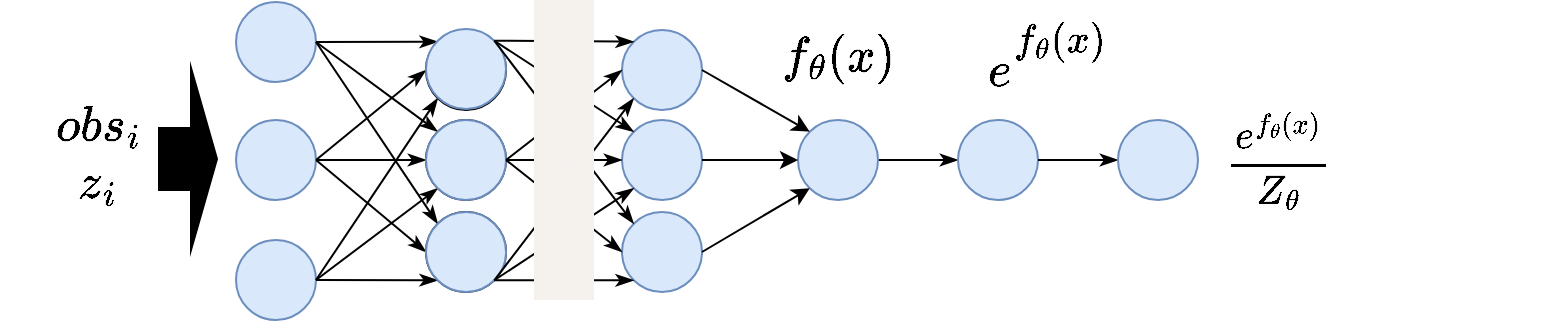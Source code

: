 <mxfile version="20.8.16" type="github">
  <diagram name="Page-1" id="G-G4V4dbzoBnQzKpbB__">
    <mxGraphModel dx="1014" dy="847" grid="1" gridSize="10" guides="1" tooltips="1" connect="1" arrows="1" fold="1" page="1" pageScale="1" pageWidth="850" pageHeight="1100" math="1" shadow="0">
      <root>
        <mxCell id="0" />
        <mxCell id="1" parent="0" />
        <mxCell id="wKmAmS29Bb6uPi1jKADR-1" value="" style="ellipse;whiteSpace=wrap;html=1;aspect=fixed;fillColor=#dae8fc;strokeColor=#6c8ebf;" vertex="1" parent="1">
          <mxGeometry x="179" y="181" width="40" height="40" as="geometry" />
        </mxCell>
        <mxCell id="wKmAmS29Bb6uPi1jKADR-2" value="" style="ellipse;whiteSpace=wrap;html=1;aspect=fixed;fillColor=#dae8fc;strokeColor=#6c8ebf;" vertex="1" parent="1">
          <mxGeometry x="179" y="240" width="40" height="40" as="geometry" />
        </mxCell>
        <mxCell id="wKmAmS29Bb6uPi1jKADR-3" value="" style="ellipse;whiteSpace=wrap;html=1;aspect=fixed;fillColor=#dae8fc;strokeColor=#6c8ebf;" vertex="1" parent="1">
          <mxGeometry x="179" y="300" width="40" height="40" as="geometry" />
        </mxCell>
        <mxCell id="wKmAmS29Bb6uPi1jKADR-4" value="" style="ellipse;whiteSpace=wrap;html=1;aspect=fixed;" vertex="1" parent="1">
          <mxGeometry x="274" y="195" width="40" height="40" as="geometry" />
        </mxCell>
        <mxCell id="wKmAmS29Bb6uPi1jKADR-5" value="" style="ellipse;whiteSpace=wrap;html=1;aspect=fixed;" vertex="1" parent="1">
          <mxGeometry x="274" y="240" width="40" height="40" as="geometry" />
        </mxCell>
        <mxCell id="wKmAmS29Bb6uPi1jKADR-6" value="" style="ellipse;whiteSpace=wrap;html=1;aspect=fixed;" vertex="1" parent="1">
          <mxGeometry x="274" y="286" width="40" height="40" as="geometry" />
        </mxCell>
        <mxCell id="wKmAmS29Bb6uPi1jKADR-7" value="" style="endArrow=classicThin;html=1;rounded=0;exitX=1;exitY=0.5;exitDx=0;exitDy=0;entryX=0;entryY=1;entryDx=0;entryDy=0;strokeWidth=1;endFill=1;" edge="1" parent="1" source="wKmAmS29Bb6uPi1jKADR-3" target="wKmAmS29Bb6uPi1jKADR-6">
          <mxGeometry width="50" height="50" relative="1" as="geometry">
            <mxPoint x="490" y="460" as="sourcePoint" />
            <mxPoint x="540" y="410" as="targetPoint" />
          </mxGeometry>
        </mxCell>
        <mxCell id="wKmAmS29Bb6uPi1jKADR-8" value="" style="endArrow=classicThin;html=1;rounded=0;exitX=1;exitY=0.5;exitDx=0;exitDy=0;entryX=0;entryY=0;entryDx=0;entryDy=0;strokeWidth=1;endFill=1;" edge="1" parent="1" source="wKmAmS29Bb6uPi1jKADR-1" target="wKmAmS29Bb6uPi1jKADR-4">
          <mxGeometry width="50" height="50" relative="1" as="geometry">
            <mxPoint x="490" y="460" as="sourcePoint" />
            <mxPoint x="540" y="410" as="targetPoint" />
          </mxGeometry>
        </mxCell>
        <mxCell id="wKmAmS29Bb6uPi1jKADR-9" value="" style="endArrow=classicThin;html=1;rounded=0;exitX=1;exitY=0.5;exitDx=0;exitDy=0;entryX=0;entryY=0.5;entryDx=0;entryDy=0;strokeWidth=1;endFill=1;" edge="1" parent="1" source="wKmAmS29Bb6uPi1jKADR-2" target="wKmAmS29Bb6uPi1jKADR-5">
          <mxGeometry width="50" height="50" relative="1" as="geometry">
            <mxPoint x="490" y="460" as="sourcePoint" />
            <mxPoint x="540" y="410" as="targetPoint" />
          </mxGeometry>
        </mxCell>
        <mxCell id="wKmAmS29Bb6uPi1jKADR-10" value="" style="endArrow=classicThin;html=1;rounded=0;entryX=0;entryY=0;entryDx=0;entryDy=0;exitX=1;exitY=0.5;exitDx=0;exitDy=0;strokeWidth=1;endFill=1;" edge="1" parent="1" source="wKmAmS29Bb6uPi1jKADR-1" target="wKmAmS29Bb6uPi1jKADR-5">
          <mxGeometry width="50" height="50" relative="1" as="geometry">
            <mxPoint x="240" y="200" as="sourcePoint" />
            <mxPoint x="275" y="270" as="targetPoint" />
          </mxGeometry>
        </mxCell>
        <mxCell id="wKmAmS29Bb6uPi1jKADR-11" value="" style="endArrow=classicThin;html=1;rounded=0;entryX=0;entryY=0;entryDx=0;entryDy=0;exitX=1;exitY=0.5;exitDx=0;exitDy=0;strokeWidth=1;endFill=1;" edge="1" parent="1" source="wKmAmS29Bb6uPi1jKADR-1" target="wKmAmS29Bb6uPi1jKADR-6">
          <mxGeometry width="50" height="50" relative="1" as="geometry">
            <mxPoint x="220" y="220" as="sourcePoint" />
            <mxPoint x="285" y="280" as="targetPoint" />
          </mxGeometry>
        </mxCell>
        <mxCell id="wKmAmS29Bb6uPi1jKADR-12" value="" style="endArrow=classicThin;html=1;rounded=0;exitX=1;exitY=0.5;exitDx=0;exitDy=0;entryX=0;entryY=0.5;entryDx=0;entryDy=0;strokeWidth=1;endFill=1;" edge="1" parent="1" source="wKmAmS29Bb6uPi1jKADR-2" target="wKmAmS29Bb6uPi1jKADR-6">
          <mxGeometry width="50" height="50" relative="1" as="geometry">
            <mxPoint x="249" y="290" as="sourcePoint" />
            <mxPoint x="295" y="290" as="targetPoint" />
          </mxGeometry>
        </mxCell>
        <mxCell id="wKmAmS29Bb6uPi1jKADR-13" value="" style="endArrow=classicThin;html=1;rounded=0;exitX=1;exitY=0.5;exitDx=0;exitDy=0;entryX=0;entryY=0.5;entryDx=0;entryDy=0;strokeWidth=1;endFill=1;" edge="1" parent="1" source="wKmAmS29Bb6uPi1jKADR-2" target="wKmAmS29Bb6uPi1jKADR-4">
          <mxGeometry width="50" height="50" relative="1" as="geometry">
            <mxPoint x="259" y="300" as="sourcePoint" />
            <mxPoint x="305" y="300" as="targetPoint" />
          </mxGeometry>
        </mxCell>
        <mxCell id="wKmAmS29Bb6uPi1jKADR-14" value="" style="endArrow=classicThin;html=1;rounded=0;exitX=1;exitY=0.5;exitDx=0;exitDy=0;entryX=0;entryY=1;entryDx=0;entryDy=0;strokeWidth=1;endFill=1;" edge="1" parent="1" source="wKmAmS29Bb6uPi1jKADR-3" target="wKmAmS29Bb6uPi1jKADR-5">
          <mxGeometry width="50" height="50" relative="1" as="geometry">
            <mxPoint x="269" y="310" as="sourcePoint" />
            <mxPoint x="315" y="310" as="targetPoint" />
          </mxGeometry>
        </mxCell>
        <mxCell id="wKmAmS29Bb6uPi1jKADR-15" value="" style="endArrow=classicThin;html=1;rounded=0;exitX=1;exitY=0.5;exitDx=0;exitDy=0;entryX=0;entryY=1;entryDx=0;entryDy=0;strokeWidth=1;endFill=1;" edge="1" parent="1" source="wKmAmS29Bb6uPi1jKADR-3" target="wKmAmS29Bb6uPi1jKADR-4">
          <mxGeometry width="50" height="50" relative="1" as="geometry">
            <mxPoint x="279" y="320" as="sourcePoint" />
            <mxPoint x="325" y="320" as="targetPoint" />
          </mxGeometry>
        </mxCell>
        <mxCell id="wKmAmS29Bb6uPi1jKADR-16" value="" style="ellipse;whiteSpace=wrap;html=1;aspect=fixed;fillColor=#dae8fc;strokeColor=#6c8ebf;" vertex="1" parent="1">
          <mxGeometry x="274" y="194.5" width="40" height="40" as="geometry" />
        </mxCell>
        <mxCell id="wKmAmS29Bb6uPi1jKADR-17" value="" style="ellipse;whiteSpace=wrap;html=1;aspect=fixed;fillColor=#dae8fc;strokeColor=#6c8ebf;" vertex="1" parent="1">
          <mxGeometry x="274" y="240" width="40" height="40" as="geometry" />
        </mxCell>
        <mxCell id="wKmAmS29Bb6uPi1jKADR-18" value="" style="ellipse;whiteSpace=wrap;html=1;aspect=fixed;fillColor=#dae8fc;strokeColor=#6c8ebf;" vertex="1" parent="1">
          <mxGeometry x="274" y="286" width="40" height="40" as="geometry" />
        </mxCell>
        <mxCell id="wKmAmS29Bb6uPi1jKADR-19" value="" style="ellipse;whiteSpace=wrap;html=1;aspect=fixed;fillColor=#dae8fc;strokeColor=#6c8ebf;" vertex="1" parent="1">
          <mxGeometry x="372" y="195" width="40" height="40" as="geometry" />
        </mxCell>
        <mxCell id="wKmAmS29Bb6uPi1jKADR-20" value="" style="ellipse;whiteSpace=wrap;html=1;aspect=fixed;fillColor=#dae8fc;strokeColor=#6c8ebf;" vertex="1" parent="1">
          <mxGeometry x="372" y="240" width="40" height="40" as="geometry" />
        </mxCell>
        <mxCell id="wKmAmS29Bb6uPi1jKADR-21" value="" style="ellipse;whiteSpace=wrap;html=1;aspect=fixed;fillColor=#dae8fc;strokeColor=#6c8ebf;" vertex="1" parent="1">
          <mxGeometry x="372" y="286" width="40" height="40" as="geometry" />
        </mxCell>
        <mxCell id="wKmAmS29Bb6uPi1jKADR-22" value="" style="endArrow=classicThin;html=1;rounded=0;exitX=1;exitY=1;exitDx=0;exitDy=0;entryX=0;entryY=1;entryDx=0;entryDy=0;strokeWidth=1;endFill=1;" edge="1" parent="1" source="wKmAmS29Bb6uPi1jKADR-18" target="wKmAmS29Bb6uPi1jKADR-21">
          <mxGeometry width="50" height="50" relative="1" as="geometry">
            <mxPoint x="641" y="459.5" as="sourcePoint" />
            <mxPoint x="691" y="409.5" as="targetPoint" />
          </mxGeometry>
        </mxCell>
        <mxCell id="wKmAmS29Bb6uPi1jKADR-23" value="" style="endArrow=classicThin;html=1;rounded=0;exitX=1;exitY=0;exitDx=0;exitDy=0;entryX=0;entryY=0;entryDx=0;entryDy=0;strokeWidth=1;endFill=1;" edge="1" parent="1" source="wKmAmS29Bb6uPi1jKADR-16" target="wKmAmS29Bb6uPi1jKADR-19">
          <mxGeometry width="50" height="50" relative="1" as="geometry">
            <mxPoint x="641" y="459.5" as="sourcePoint" />
            <mxPoint x="691" y="409.5" as="targetPoint" />
          </mxGeometry>
        </mxCell>
        <mxCell id="wKmAmS29Bb6uPi1jKADR-24" value="" style="endArrow=classicThin;html=1;rounded=0;exitX=1;exitY=0.5;exitDx=0;exitDy=0;entryX=0;entryY=0.5;entryDx=0;entryDy=0;strokeWidth=1;endFill=1;" edge="1" parent="1" source="wKmAmS29Bb6uPi1jKADR-17" target="wKmAmS29Bb6uPi1jKADR-20">
          <mxGeometry width="50" height="50" relative="1" as="geometry">
            <mxPoint x="641" y="459.5" as="sourcePoint" />
            <mxPoint x="691" y="409.5" as="targetPoint" />
          </mxGeometry>
        </mxCell>
        <mxCell id="wKmAmS29Bb6uPi1jKADR-25" value="" style="endArrow=classicThin;html=1;rounded=0;entryX=0;entryY=0;entryDx=0;entryDy=0;exitX=1;exitY=0;exitDx=0;exitDy=0;strokeWidth=1;endFill=1;" edge="1" parent="1" source="wKmAmS29Bb6uPi1jKADR-16" target="wKmAmS29Bb6uPi1jKADR-20">
          <mxGeometry width="50" height="50" relative="1" as="geometry">
            <mxPoint x="391" y="199.5" as="sourcePoint" />
            <mxPoint x="426" y="269.5" as="targetPoint" />
          </mxGeometry>
        </mxCell>
        <mxCell id="wKmAmS29Bb6uPi1jKADR-26" value="" style="endArrow=classicThin;html=1;rounded=0;entryX=0;entryY=0;entryDx=0;entryDy=0;exitX=1;exitY=0;exitDx=0;exitDy=0;strokeWidth=1;endFill=1;" edge="1" parent="1" source="wKmAmS29Bb6uPi1jKADR-16" target="wKmAmS29Bb6uPi1jKADR-21">
          <mxGeometry width="50" height="50" relative="1" as="geometry">
            <mxPoint x="371" y="219.5" as="sourcePoint" />
            <mxPoint x="436" y="279.5" as="targetPoint" />
          </mxGeometry>
        </mxCell>
        <mxCell id="wKmAmS29Bb6uPi1jKADR-27" value="" style="endArrow=classicThin;html=1;rounded=0;exitX=1;exitY=0.5;exitDx=0;exitDy=0;entryX=0;entryY=0.5;entryDx=0;entryDy=0;strokeWidth=1;endFill=1;" edge="1" parent="1" source="wKmAmS29Bb6uPi1jKADR-17" target="wKmAmS29Bb6uPi1jKADR-21">
          <mxGeometry width="50" height="50" relative="1" as="geometry">
            <mxPoint x="400" y="289.5" as="sourcePoint" />
            <mxPoint x="446" y="289.5" as="targetPoint" />
          </mxGeometry>
        </mxCell>
        <mxCell id="wKmAmS29Bb6uPi1jKADR-28" value="" style="endArrow=classicThin;html=1;rounded=0;exitX=1;exitY=0.5;exitDx=0;exitDy=0;entryX=0;entryY=0.5;entryDx=0;entryDy=0;strokeWidth=1;endFill=1;" edge="1" parent="1" source="wKmAmS29Bb6uPi1jKADR-17" target="wKmAmS29Bb6uPi1jKADR-19">
          <mxGeometry width="50" height="50" relative="1" as="geometry">
            <mxPoint x="410" y="299.5" as="sourcePoint" />
            <mxPoint x="456" y="299.5" as="targetPoint" />
          </mxGeometry>
        </mxCell>
        <mxCell id="wKmAmS29Bb6uPi1jKADR-29" value="" style="endArrow=classicThin;html=1;rounded=0;exitX=1;exitY=1;exitDx=0;exitDy=0;entryX=0;entryY=1;entryDx=0;entryDy=0;strokeWidth=1;endFill=1;" edge="1" parent="1" source="wKmAmS29Bb6uPi1jKADR-18" target="wKmAmS29Bb6uPi1jKADR-20">
          <mxGeometry width="50" height="50" relative="1" as="geometry">
            <mxPoint x="420" y="309.5" as="sourcePoint" />
            <mxPoint x="466" y="309.5" as="targetPoint" />
          </mxGeometry>
        </mxCell>
        <mxCell id="wKmAmS29Bb6uPi1jKADR-30" value="" style="endArrow=classicThin;html=1;rounded=0;exitX=1;exitY=1;exitDx=0;exitDy=0;entryX=0;entryY=1;entryDx=0;entryDy=0;strokeWidth=1;endFill=1;" edge="1" parent="1" source="wKmAmS29Bb6uPi1jKADR-18" target="wKmAmS29Bb6uPi1jKADR-19">
          <mxGeometry width="50" height="50" relative="1" as="geometry">
            <mxPoint x="430" y="319.5" as="sourcePoint" />
            <mxPoint x="476" y="319.5" as="targetPoint" />
          </mxGeometry>
        </mxCell>
        <mxCell id="wKmAmS29Bb6uPi1jKADR-32" value="&lt;font style=&quot;font-size: 21px;&quot;&gt;...&lt;/font&gt;" style="rounded=0;whiteSpace=wrap;html=1;strokeColor=none;fontColor=#f4f2ee;fillColor=#F5F2EE;" vertex="1" parent="1">
          <mxGeometry x="328" y="180" width="30" height="150" as="geometry" />
        </mxCell>
        <mxCell id="wKmAmS29Bb6uPi1jKADR-35" value="$$obs_i$$" style="text;html=1;strokeColor=none;fillColor=none;align=center;verticalAlign=middle;whiteSpace=wrap;rounded=0;fontSize=21;" vertex="1" parent="1">
          <mxGeometry x="80" y="228" width="60" height="30" as="geometry" />
        </mxCell>
        <mxCell id="wKmAmS29Bb6uPi1jKADR-36" value="$$z_i$$" style="text;html=1;strokeColor=none;fillColor=none;align=center;verticalAlign=middle;whiteSpace=wrap;rounded=0;fontSize=21;" vertex="1" parent="1">
          <mxGeometry x="80" y="256" width="60" height="30" as="geometry" />
        </mxCell>
        <mxCell id="wKmAmS29Bb6uPi1jKADR-37" value="" style="shape=flexArrow;endArrow=classic;html=1;rounded=0;strokeWidth=1;fontSize=21;endWidth=59;endSize=4;width=31;fillColor=#000000;fillStyle=solid;" edge="1" parent="1">
          <mxGeometry width="50" height="50" relative="1" as="geometry">
            <mxPoint x="140" y="259.5" as="sourcePoint" />
            <mxPoint x="170" y="259.5" as="targetPoint" />
          </mxGeometry>
        </mxCell>
        <mxCell id="wKmAmS29Bb6uPi1jKADR-44" style="edgeStyle=orthogonalEdgeStyle;rounded=0;fillStyle=solid;orthogonalLoop=1;jettySize=auto;html=1;exitX=1;exitY=0.5;exitDx=0;exitDy=0;entryX=0;entryY=0.5;entryDx=0;entryDy=0;strokeWidth=1;fontSize=21;endArrow=classicThin;endFill=1;fillColor=#000000;" edge="1" parent="1" source="wKmAmS29Bb6uPi1jKADR-38" target="wKmAmS29Bb6uPi1jKADR-43">
          <mxGeometry relative="1" as="geometry" />
        </mxCell>
        <mxCell id="wKmAmS29Bb6uPi1jKADR-38" value="" style="ellipse;whiteSpace=wrap;html=1;aspect=fixed;fillColor=#dae8fc;strokeColor=#6c8ebf;" vertex="1" parent="1">
          <mxGeometry x="460" y="240" width="40" height="40" as="geometry" />
        </mxCell>
        <mxCell id="wKmAmS29Bb6uPi1jKADR-39" value="" style="endArrow=classic;html=1;rounded=0;fillStyle=solid;strokeWidth=1;fontSize=21;fillColor=#000000;exitX=1;exitY=0.5;exitDx=0;exitDy=0;entryX=0;entryY=1;entryDx=0;entryDy=0;" edge="1" parent="1" source="wKmAmS29Bb6uPi1jKADR-21" target="wKmAmS29Bb6uPi1jKADR-38">
          <mxGeometry width="50" height="50" relative="1" as="geometry">
            <mxPoint x="440" y="310" as="sourcePoint" />
            <mxPoint x="490" y="260" as="targetPoint" />
          </mxGeometry>
        </mxCell>
        <mxCell id="wKmAmS29Bb6uPi1jKADR-40" value="" style="endArrow=classic;html=1;rounded=0;fillStyle=solid;strokeWidth=1;fontSize=21;fillColor=#000000;exitX=1;exitY=0.5;exitDx=0;exitDy=0;entryX=0;entryY=0.5;entryDx=0;entryDy=0;" edge="1" parent="1" source="wKmAmS29Bb6uPi1jKADR-20" target="wKmAmS29Bb6uPi1jKADR-38">
          <mxGeometry width="50" height="50" relative="1" as="geometry">
            <mxPoint x="422" y="316" as="sourcePoint" />
            <mxPoint x="475.858" y="284.142" as="targetPoint" />
          </mxGeometry>
        </mxCell>
        <mxCell id="wKmAmS29Bb6uPi1jKADR-41" value="" style="endArrow=classic;html=1;rounded=0;fillStyle=solid;strokeWidth=1;fontSize=21;fillColor=#000000;exitX=1;exitY=0.5;exitDx=0;exitDy=0;entryX=0;entryY=0;entryDx=0;entryDy=0;" edge="1" parent="1" source="wKmAmS29Bb6uPi1jKADR-19" target="wKmAmS29Bb6uPi1jKADR-38">
          <mxGeometry width="50" height="50" relative="1" as="geometry">
            <mxPoint x="432" y="326" as="sourcePoint" />
            <mxPoint x="485.858" y="294.142" as="targetPoint" />
          </mxGeometry>
        </mxCell>
        <mxCell id="wKmAmS29Bb6uPi1jKADR-42" value="$$f_\theta(x)$$" style="text;html=1;align=center;verticalAlign=middle;resizable=0;points=[];autosize=1;strokeColor=none;fillColor=none;fontSize=21;" vertex="1" parent="1">
          <mxGeometry x="400" y="188" width="160" height="40" as="geometry" />
        </mxCell>
        <mxCell id="wKmAmS29Bb6uPi1jKADR-43" value="" style="ellipse;whiteSpace=wrap;html=1;aspect=fixed;fillColor=#dae8fc;strokeColor=#6c8ebf;" vertex="1" parent="1">
          <mxGeometry x="540" y="240" width="40" height="40" as="geometry" />
        </mxCell>
        <mxCell id="wKmAmS29Bb6uPi1jKADR-45" value="$$f_\theta(x)$$" style="text;html=1;align=center;verticalAlign=middle;resizable=0;points=[];autosize=1;strokeColor=none;fillColor=none;fontSize=17;" vertex="1" parent="1">
          <mxGeometry x="520" y="186" width="140" height="30" as="geometry" />
        </mxCell>
        <mxCell id="wKmAmS29Bb6uPi1jKADR-46" value="$$e$$" style="text;html=1;align=center;verticalAlign=middle;resizable=0;points=[];autosize=1;strokeColor=none;fillColor=none;fontSize=21;" vertex="1" parent="1">
          <mxGeometry x="520" y="195" width="80" height="40" as="geometry" />
        </mxCell>
        <mxCell id="wKmAmS29Bb6uPi1jKADR-47" style="edgeStyle=orthogonalEdgeStyle;rounded=0;fillStyle=solid;orthogonalLoop=1;jettySize=auto;html=1;exitX=1;exitY=0.5;exitDx=0;exitDy=0;entryX=0;entryY=0.5;entryDx=0;entryDy=0;strokeWidth=1;fontSize=21;endArrow=classicThin;endFill=1;fillColor=#000000;" edge="1" target="wKmAmS29Bb6uPi1jKADR-48" parent="1" source="wKmAmS29Bb6uPi1jKADR-43">
          <mxGeometry relative="1" as="geometry">
            <mxPoint x="620" y="260" as="sourcePoint" />
          </mxGeometry>
        </mxCell>
        <mxCell id="wKmAmS29Bb6uPi1jKADR-48" value="" style="ellipse;whiteSpace=wrap;html=1;aspect=fixed;fillColor=#dae8fc;strokeColor=#6c8ebf;" vertex="1" parent="1">
          <mxGeometry x="620" y="240" width="40" height="40" as="geometry" />
        </mxCell>
        <mxCell id="wKmAmS29Bb6uPi1jKADR-49" value="$$\frac{e^{f_\theta(x)}}{Z_\theta}$$" style="text;html=1;align=center;verticalAlign=middle;resizable=0;points=[];autosize=1;strokeColor=none;fillColor=none;fontSize=17;" vertex="1" parent="1">
          <mxGeometry x="560" y="245" width="280" height="30" as="geometry" />
        </mxCell>
      </root>
    </mxGraphModel>
  </diagram>
</mxfile>
